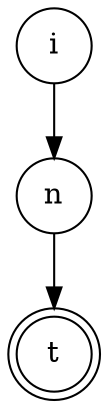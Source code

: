 digraph {   
    node [shape = doublecircle, color = black] t ;
    node [shape = circle];
    node [color= black];
    i -> n -> t;	
}